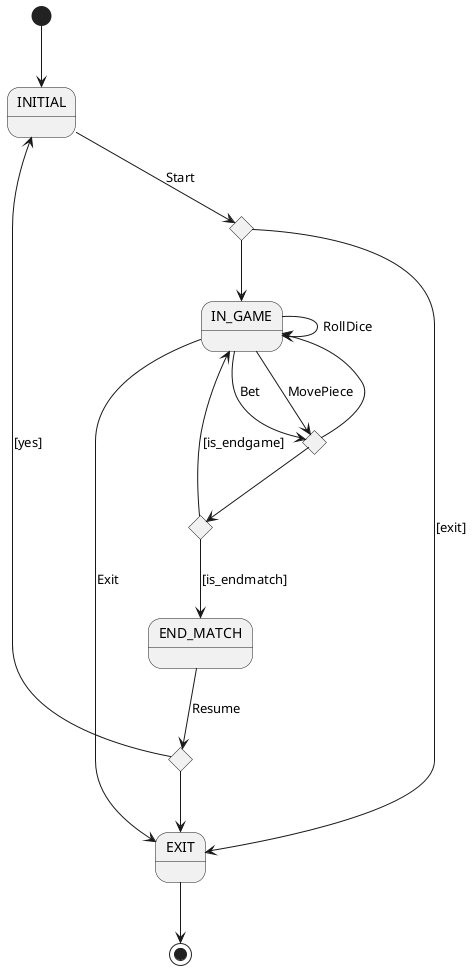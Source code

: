 @startuml contexto

state INITIAL
state IN_GAME
state END_MATCH
state EXIT

state is_endgame <<choice>>
state is_endmatch <<choice>>
state is_resume <<choice>>
state exit_from_initial <<choice>>


[*] --> INITIAL
INITIAL --> exit_from_initial: Start
exit_from_initial --> IN_GAME
exit_from_initial --> EXIT: [exit]

IN_GAME --> IN_GAME : RollDice
IN_GAME --> is_endgame: Bet
IN_GAME --> is_endgame: MovePiece
IN_GAME --> EXIT: Exit


is_endgame --> IN_GAME
is_endgame --> is_endmatch

is_endmatch --> END_MATCH: [is_endmatch]
is_endmatch --> IN_GAME: [is_endgame]

END_MATCH --> is_resume: Resume

is_resume --> INITIAL: [yes]
is_resume --> EXIT

EXIT --> [*]
@enduml
